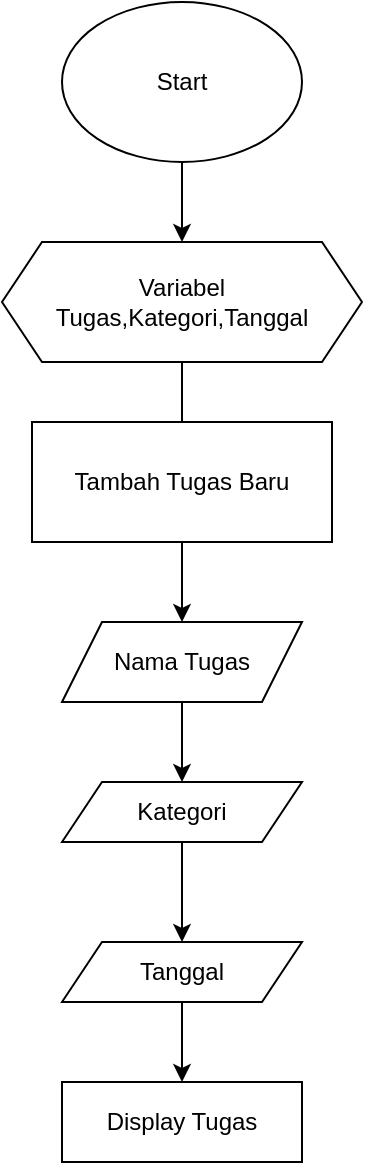 <mxfile>
    <diagram id="UA_ddnlgY2sm2zVyvtSE" name="Page-1">
        <mxGraphModel dx="888" dy="374" grid="1" gridSize="10" guides="1" tooltips="1" connect="1" arrows="1" fold="1" page="1" pageScale="1" pageWidth="850" pageHeight="1100" math="0" shadow="0">
            <root>
                <mxCell id="0"/>
                <mxCell id="1" parent="0"/>
                <mxCell id="6" style="edgeStyle=none;html=1;" edge="1" parent="1" source="2" target="5">
                    <mxGeometry relative="1" as="geometry"/>
                </mxCell>
                <mxCell id="2" value="Start" style="ellipse;whiteSpace=wrap;html=1;" vertex="1" parent="1">
                    <mxGeometry x="410" y="20" width="120" height="80" as="geometry"/>
                </mxCell>
                <mxCell id="8" style="edgeStyle=none;html=1;startArrow=none;" edge="1" parent="1" source="7">
                    <mxGeometry relative="1" as="geometry">
                        <mxPoint x="470" y="260" as="targetPoint"/>
                    </mxGeometry>
                </mxCell>
                <mxCell id="5" value="Variabel&lt;br&gt;Tugas,Kategori,Tanggal" style="shape=hexagon;perimeter=hexagonPerimeter2;whiteSpace=wrap;html=1;fixedSize=1;" vertex="1" parent="1">
                    <mxGeometry x="380" y="140" width="180" height="60" as="geometry"/>
                </mxCell>
                <mxCell id="12" style="edgeStyle=none;html=1;" edge="1" parent="1" source="7" target="9">
                    <mxGeometry relative="1" as="geometry"/>
                </mxCell>
                <mxCell id="13" style="edgeStyle=none;html=1;" edge="1" parent="1" source="9" target="10">
                    <mxGeometry relative="1" as="geometry"/>
                </mxCell>
                <mxCell id="9" value="Nama Tugas" style="shape=parallelogram;perimeter=parallelogramPerimeter;whiteSpace=wrap;html=1;fixedSize=1;" vertex="1" parent="1">
                    <mxGeometry x="410" y="330" width="120" height="40" as="geometry"/>
                </mxCell>
                <mxCell id="14" style="edgeStyle=none;html=1;entryX=0.5;entryY=0;entryDx=0;entryDy=0;" edge="1" parent="1" source="10" target="11">
                    <mxGeometry relative="1" as="geometry"/>
                </mxCell>
                <mxCell id="10" value="Kategori" style="shape=parallelogram;perimeter=parallelogramPerimeter;whiteSpace=wrap;html=1;fixedSize=1;" vertex="1" parent="1">
                    <mxGeometry x="410" y="410" width="120" height="30" as="geometry"/>
                </mxCell>
                <mxCell id="16" style="edgeStyle=none;html=1;" edge="1" parent="1" source="11" target="15">
                    <mxGeometry relative="1" as="geometry"/>
                </mxCell>
                <mxCell id="11" value="Tanggal" style="shape=parallelogram;perimeter=parallelogramPerimeter;whiteSpace=wrap;html=1;fixedSize=1;" vertex="1" parent="1">
                    <mxGeometry x="410" y="490" width="120" height="30" as="geometry"/>
                </mxCell>
                <mxCell id="15" value="Display Tugas" style="rounded=0;whiteSpace=wrap;html=1;" vertex="1" parent="1">
                    <mxGeometry x="410" y="560" width="120" height="40" as="geometry"/>
                </mxCell>
                <mxCell id="7" value="Tambah Tugas Baru" style="rounded=0;whiteSpace=wrap;html=1;" vertex="1" parent="1">
                    <mxGeometry x="395" y="230" width="150" height="60" as="geometry"/>
                </mxCell>
                <mxCell id="17" value="" style="edgeStyle=none;html=1;endArrow=none;" edge="1" parent="1" source="5" target="7">
                    <mxGeometry relative="1" as="geometry">
                        <mxPoint x="470" y="260" as="targetPoint"/>
                        <mxPoint x="470" y="200" as="sourcePoint"/>
                    </mxGeometry>
                </mxCell>
            </root>
        </mxGraphModel>
    </diagram>
</mxfile>